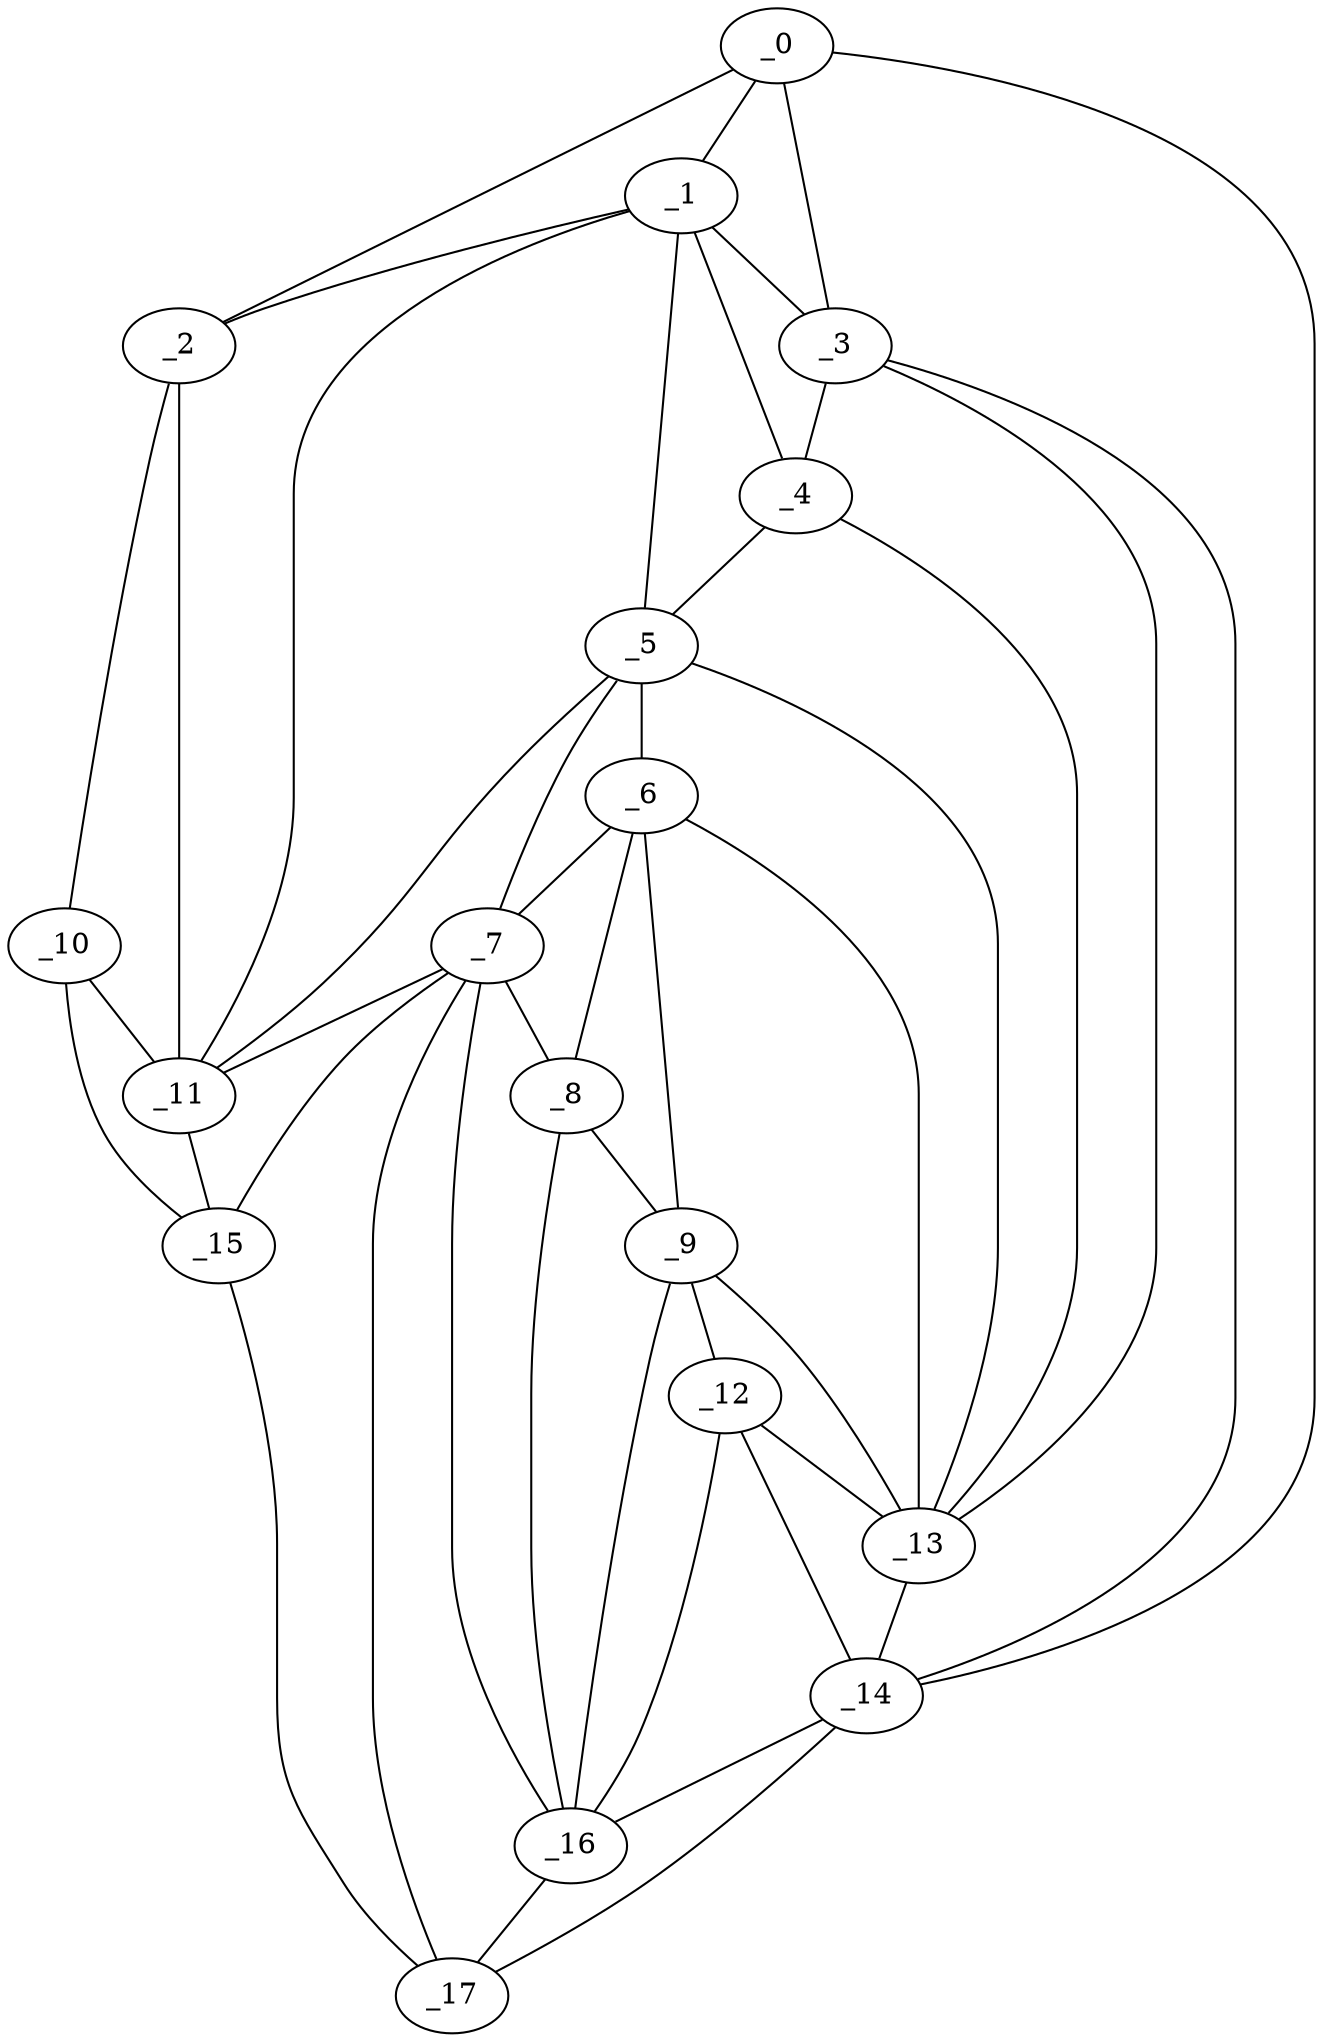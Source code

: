 graph "obj24__210.gxl" {
	_0	 [x=37,
		y=57];
	_1	 [x=41,
		y=29];
	_0 -- _1	 [valence=1];
	_2	 [x=43,
		y=8];
	_0 -- _2	 [valence=1];
	_3	 [x=46,
		y=63];
	_0 -- _3	 [valence=2];
	_14	 [x=91,
		y=118];
	_0 -- _14	 [valence=1];
	_1 -- _2	 [valence=2];
	_1 -- _3	 [valence=1];
	_4	 [x=56,
		y=66];
	_1 -- _4	 [valence=1];
	_5	 [x=65,
		y=67];
	_1 -- _5	 [valence=2];
	_11	 [x=89,
		y=29];
	_1 -- _11	 [valence=1];
	_10	 [x=89,
		y=9];
	_2 -- _10	 [valence=1];
	_2 -- _11	 [valence=2];
	_3 -- _4	 [valence=2];
	_13	 [x=90,
		y=111];
	_3 -- _13	 [valence=1];
	_3 -- _14	 [valence=1];
	_4 -- _5	 [valence=1];
	_4 -- _13	 [valence=2];
	_6	 [x=74,
		y=70];
	_5 -- _6	 [valence=2];
	_7	 [x=75,
		y=66];
	_5 -- _7	 [valence=1];
	_5 -- _11	 [valence=2];
	_5 -- _13	 [valence=2];
	_6 -- _7	 [valence=2];
	_8	 [x=77,
		y=70];
	_6 -- _8	 [valence=2];
	_9	 [x=85,
		y=76];
	_6 -- _9	 [valence=2];
	_6 -- _13	 [valence=1];
	_7 -- _8	 [valence=2];
	_7 -- _11	 [valence=2];
	_15	 [x=92,
		y=36];
	_7 -- _15	 [valence=2];
	_16	 [x=92,
		y=58];
	_7 -- _16	 [valence=1];
	_17	 [x=93,
		y=48];
	_7 -- _17	 [valence=1];
	_8 -- _9	 [valence=2];
	_8 -- _16	 [valence=2];
	_12	 [x=90,
		y=77];
	_9 -- _12	 [valence=2];
	_9 -- _13	 [valence=2];
	_9 -- _16	 [valence=1];
	_10 -- _11	 [valence=2];
	_10 -- _15	 [valence=1];
	_11 -- _15	 [valence=1];
	_12 -- _13	 [valence=2];
	_12 -- _14	 [valence=2];
	_12 -- _16	 [valence=2];
	_13 -- _14	 [valence=1];
	_14 -- _16	 [valence=1];
	_14 -- _17	 [valence=1];
	_15 -- _17	 [valence=1];
	_16 -- _17	 [valence=1];
}
